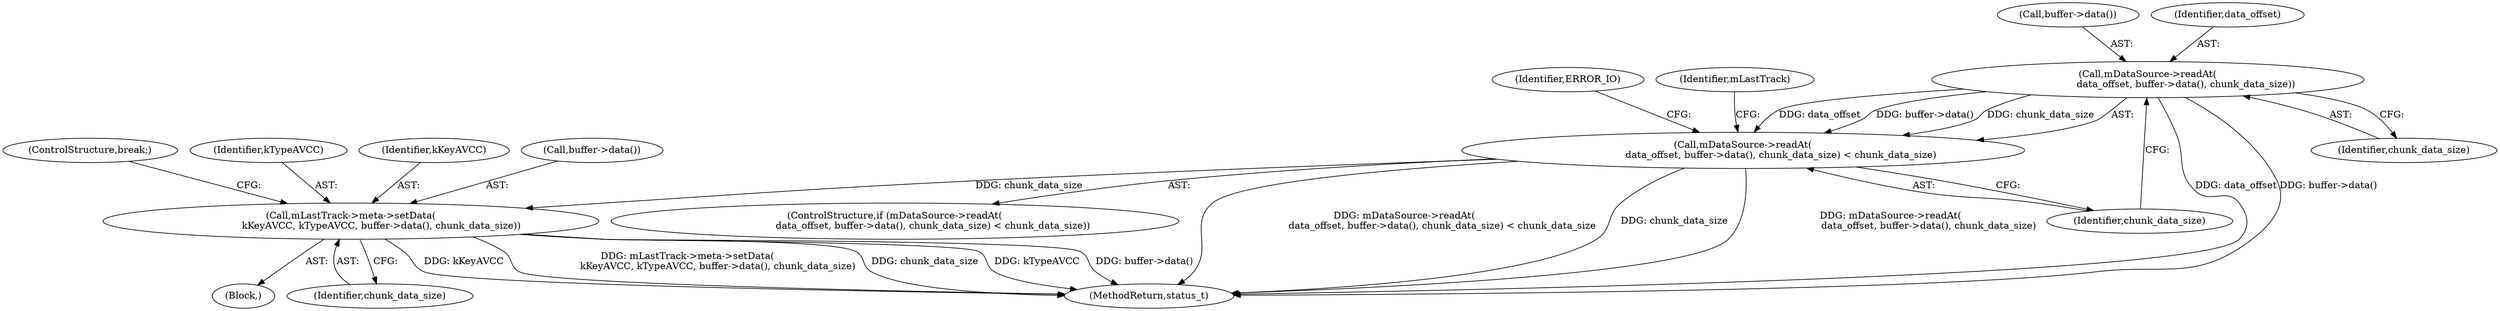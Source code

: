 digraph "0_Android_e7142a0703bc93f75e213e96ebc19000022afed9@API" {
"1002388" [label="(Call,mDataSource->readAt(\n                         data_offset, buffer->data(), chunk_data_size))"];
"1002387" [label="(Call,mDataSource->readAt(\n                         data_offset, buffer->data(), chunk_data_size) < chunk_data_size)"];
"1002402" [label="(Call,mLastTrack->meta->setData(\n                    kKeyAVCC, kTypeAVCC, buffer->data(), chunk_data_size))"];
"1002407" [label="(ControlStructure,break;)"];
"1002367" [label="(Block,)"];
"1002402" [label="(Call,mLastTrack->meta->setData(\n                    kKeyAVCC, kTypeAVCC, buffer->data(), chunk_data_size))"];
"1002406" [label="(Identifier,chunk_data_size)"];
"1002404" [label="(Identifier,kTypeAVCC)"];
"1002388" [label="(Call,mDataSource->readAt(\n                         data_offset, buffer->data(), chunk_data_size))"];
"1003275" [label="(MethodReturn,status_t)"];
"1002395" [label="(Identifier,ERROR_IO)"];
"1002403" [label="(Identifier,kKeyAVCC)"];
"1002398" [label="(Identifier,mLastTrack)"];
"1002390" [label="(Call,buffer->data())"];
"1002405" [label="(Call,buffer->data())"];
"1002389" [label="(Identifier,data_offset)"];
"1002392" [label="(Identifier,chunk_data_size)"];
"1002387" [label="(Call,mDataSource->readAt(\n                         data_offset, buffer->data(), chunk_data_size) < chunk_data_size)"];
"1002386" [label="(ControlStructure,if (mDataSource->readAt(\n                         data_offset, buffer->data(), chunk_data_size) < chunk_data_size))"];
"1002391" [label="(Identifier,chunk_data_size)"];
"1002388" -> "1002387"  [label="AST: "];
"1002388" -> "1002391"  [label="CFG: "];
"1002389" -> "1002388"  [label="AST: "];
"1002390" -> "1002388"  [label="AST: "];
"1002391" -> "1002388"  [label="AST: "];
"1002392" -> "1002388"  [label="CFG: "];
"1002388" -> "1003275"  [label="DDG: data_offset"];
"1002388" -> "1003275"  [label="DDG: buffer->data()"];
"1002388" -> "1002387"  [label="DDG: data_offset"];
"1002388" -> "1002387"  [label="DDG: buffer->data()"];
"1002388" -> "1002387"  [label="DDG: chunk_data_size"];
"1002387" -> "1002386"  [label="AST: "];
"1002387" -> "1002392"  [label="CFG: "];
"1002392" -> "1002387"  [label="AST: "];
"1002395" -> "1002387"  [label="CFG: "];
"1002398" -> "1002387"  [label="CFG: "];
"1002387" -> "1003275"  [label="DDG: mDataSource->readAt(\n                         data_offset, buffer->data(), chunk_data_size) < chunk_data_size"];
"1002387" -> "1003275"  [label="DDG: chunk_data_size"];
"1002387" -> "1003275"  [label="DDG: mDataSource->readAt(\n                         data_offset, buffer->data(), chunk_data_size)"];
"1002387" -> "1002402"  [label="DDG: chunk_data_size"];
"1002402" -> "1002367"  [label="AST: "];
"1002402" -> "1002406"  [label="CFG: "];
"1002403" -> "1002402"  [label="AST: "];
"1002404" -> "1002402"  [label="AST: "];
"1002405" -> "1002402"  [label="AST: "];
"1002406" -> "1002402"  [label="AST: "];
"1002407" -> "1002402"  [label="CFG: "];
"1002402" -> "1003275"  [label="DDG: kKeyAVCC"];
"1002402" -> "1003275"  [label="DDG: mLastTrack->meta->setData(\n                    kKeyAVCC, kTypeAVCC, buffer->data(), chunk_data_size)"];
"1002402" -> "1003275"  [label="DDG: chunk_data_size"];
"1002402" -> "1003275"  [label="DDG: kTypeAVCC"];
"1002402" -> "1003275"  [label="DDG: buffer->data()"];
}
